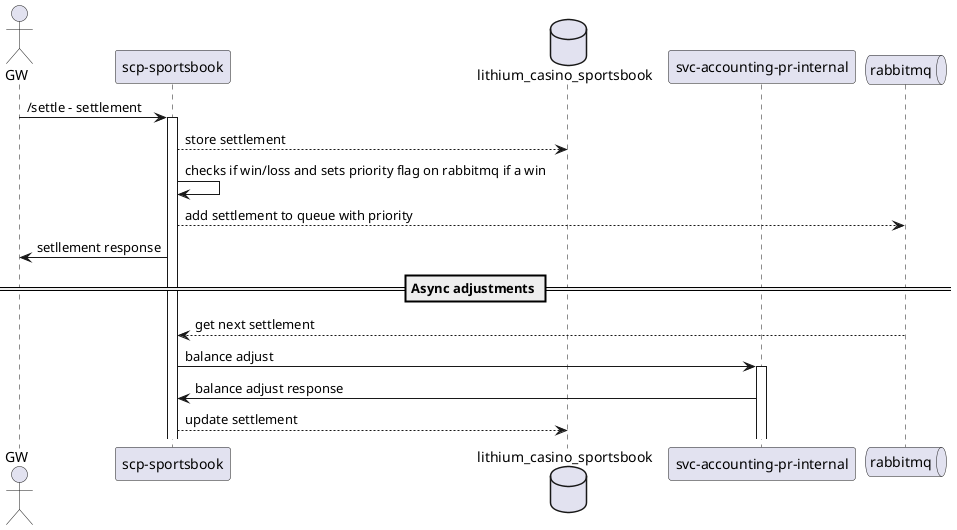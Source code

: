.sportsbook settlements
[plantuml]
----

@startuml

actor GW as gw
participant "scp-sportsbook" as sb
database lithium_casino_sportsbook as db
participant "svc-accounting-pr-internal" as ac
queue "rabbitmq" as r

gw -> sb++: /settle - settlement

sb --> db: store settlement
sb -> sb: checks if win/loss and sets priority flag on rabbitmq if a win
sb --> r: add settlement to queue with priority
sb -> gw: setllement response

== Async adjustments ==

r --> sb: get next settlement
sb ->ac++: balance adjust
ac -> sb: balance adjust response
sb --> db: update settlement

@enduml

----